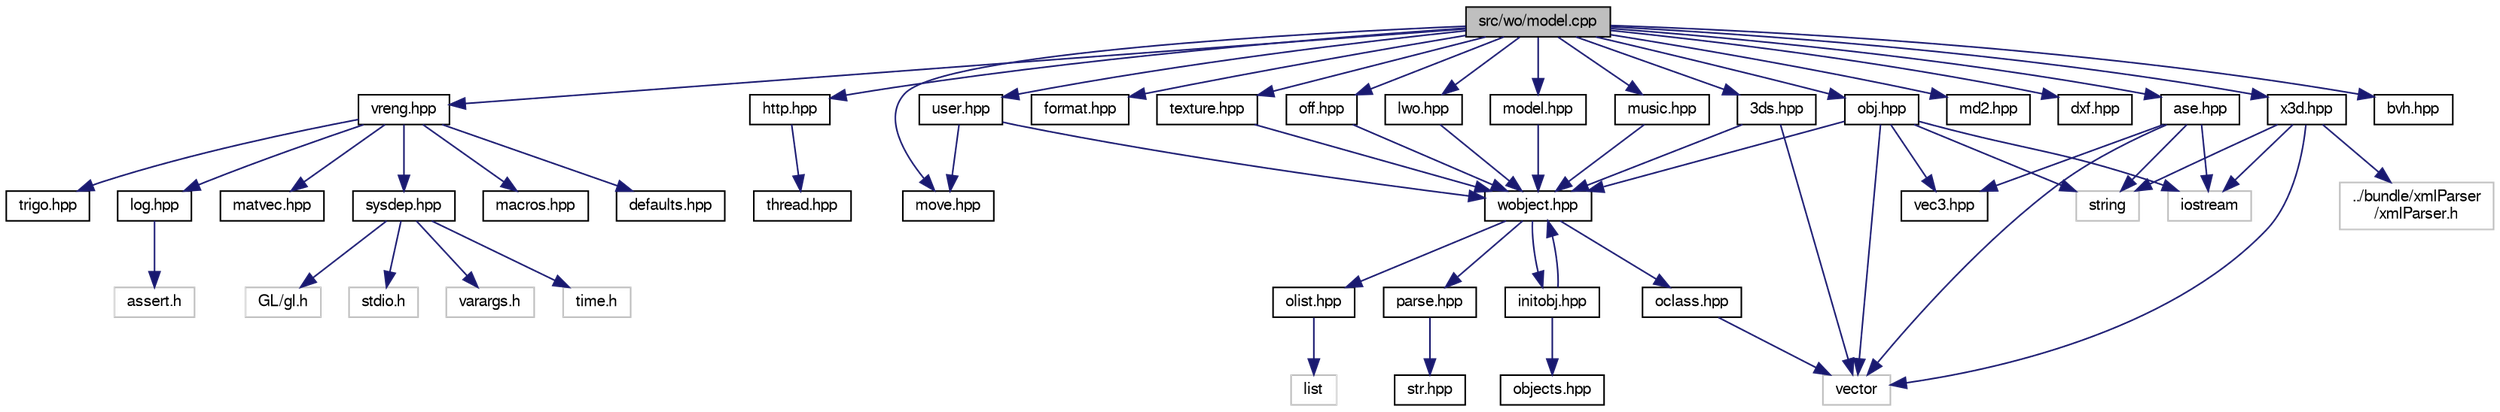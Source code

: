 digraph "src/wo/model.cpp"
{
 // LATEX_PDF_SIZE
  bgcolor="transparent";
  edge [fontname="FreeSans",fontsize="10",labelfontname="FreeSans",labelfontsize="10"];
  node [fontname="FreeSans",fontsize="10",shape=record];
  Node1 [label="src/wo/model.cpp",height=0.2,width=0.4,color="black", fillcolor="grey75", style="filled", fontcolor="black",tooltip=" "];
  Node1 -> Node2 [color="midnightblue",fontsize="10",style="solid",fontname="FreeSans"];
  Node2 [label="vreng.hpp",height=0.2,width=0.4,color="black",URL="$a00143.html",tooltip=" "];
  Node2 -> Node3 [color="midnightblue",fontsize="10",style="solid",fontname="FreeSans"];
  Node3 [label="sysdep.hpp",height=0.2,width=0.4,color="black",URL="$a00182.html",tooltip=" "];
  Node3 -> Node4 [color="midnightblue",fontsize="10",style="solid",fontname="FreeSans"];
  Node4 [label="stdio.h",height=0.2,width=0.4,color="grey75",tooltip=" "];
  Node3 -> Node5 [color="midnightblue",fontsize="10",style="solid",fontname="FreeSans"];
  Node5 [label="varargs.h",height=0.2,width=0.4,color="grey75",tooltip=" "];
  Node3 -> Node6 [color="midnightblue",fontsize="10",style="solid",fontname="FreeSans"];
  Node6 [label="time.h",height=0.2,width=0.4,color="grey75",tooltip=" "];
  Node3 -> Node7 [color="midnightblue",fontsize="10",style="solid",fontname="FreeSans"];
  Node7 [label="GL/gl.h",height=0.2,width=0.4,color="grey75",tooltip=" "];
  Node2 -> Node8 [color="midnightblue",fontsize="10",style="solid",fontname="FreeSans"];
  Node8 [label="macros.hpp",height=0.2,width=0.4,color="black",URL="$a00047.html",tooltip=" "];
  Node2 -> Node9 [color="midnightblue",fontsize="10",style="solid",fontname="FreeSans"];
  Node9 [label="defaults.hpp",height=0.2,width=0.4,color="black",URL="$a00014.html",tooltip=" "];
  Node2 -> Node10 [color="midnightblue",fontsize="10",style="solid",fontname="FreeSans"];
  Node10 [label="trigo.hpp",height=0.2,width=0.4,color="black",URL="$a00119.html",tooltip=" "];
  Node2 -> Node11 [color="midnightblue",fontsize="10",style="solid",fontname="FreeSans"];
  Node11 [label="log.hpp",height=0.2,width=0.4,color="black",URL="$a00044.html",tooltip=" "];
  Node11 -> Node12 [color="midnightblue",fontsize="10",style="solid",fontname="FreeSans"];
  Node12 [label="assert.h",height=0.2,width=0.4,color="grey75",tooltip=" "];
  Node2 -> Node13 [color="midnightblue",fontsize="10",style="solid",fontname="FreeSans"];
  Node13 [label="matvec.hpp",height=0.2,width=0.4,color="black",URL="$a00053.html",tooltip=" "];
  Node1 -> Node14 [color="midnightblue",fontsize="10",style="solid",fontname="FreeSans"];
  Node14 [label="model.hpp",height=0.2,width=0.4,color="black",URL="$a00590.html",tooltip=" "];
  Node14 -> Node15 [color="midnightblue",fontsize="10",style="solid",fontname="FreeSans"];
  Node15 [label="wobject.hpp",height=0.2,width=0.4,color="black",URL="$a00866.html",tooltip=" "];
  Node15 -> Node16 [color="midnightblue",fontsize="10",style="solid",fontname="FreeSans"];
  Node16 [label="oclass.hpp",height=0.2,width=0.4,color="black",URL="$a00626.html",tooltip=" "];
  Node16 -> Node17 [color="midnightblue",fontsize="10",style="solid",fontname="FreeSans"];
  Node17 [label="vector",height=0.2,width=0.4,color="grey75",tooltip=" "];
  Node15 -> Node18 [color="midnightblue",fontsize="10",style="solid",fontname="FreeSans"];
  Node18 [label="olist.hpp",height=0.2,width=0.4,color="black",URL="$a00632.html",tooltip=" "];
  Node18 -> Node19 [color="midnightblue",fontsize="10",style="solid",fontname="FreeSans"];
  Node19 [label="list",height=0.2,width=0.4,color="grey75",tooltip=" "];
  Node15 -> Node20 [color="midnightblue",fontsize="10",style="solid",fontname="FreeSans"];
  Node20 [label="parse.hpp",height=0.2,width=0.4,color="black",URL="$a00638.html",tooltip=" "];
  Node20 -> Node21 [color="midnightblue",fontsize="10",style="solid",fontname="FreeSans"];
  Node21 [label="str.hpp",height=0.2,width=0.4,color="black",URL="$a00179.html",tooltip=" "];
  Node15 -> Node22 [color="midnightblue",fontsize="10",style="solid",fontname="FreeSans"];
  Node22 [label="initobj.hpp",height=0.2,width=0.4,color="black",URL="$a00554.html",tooltip=" "];
  Node22 -> Node23 [color="midnightblue",fontsize="10",style="solid",fontname="FreeSans"];
  Node23 [label="objects.hpp",height=0.2,width=0.4,color="black",URL="$a00620.html",tooltip=" "];
  Node22 -> Node15 [color="midnightblue",fontsize="10",style="solid",fontname="FreeSans"];
  Node1 -> Node24 [color="midnightblue",fontsize="10",style="solid",fontname="FreeSans"];
  Node24 [label="move.hpp",height=0.2,width=0.4,color="black",URL="$a00596.html",tooltip=" "];
  Node1 -> Node25 [color="midnightblue",fontsize="10",style="solid",fontname="FreeSans"];
  Node25 [label="http.hpp",height=0.2,width=0.4,color="black",URL="$a00038.html",tooltip=" "];
  Node25 -> Node26 [color="midnightblue",fontsize="10",style="solid",fontname="FreeSans"];
  Node26 [label="thread.hpp",height=0.2,width=0.4,color="black",URL="$a00188.html",tooltip=" "];
  Node1 -> Node27 [color="midnightblue",fontsize="10",style="solid",fontname="FreeSans"];
  Node27 [label="format.hpp",height=0.2,width=0.4,color="black",URL="$a00032.html",tooltip=" "];
  Node1 -> Node28 [color="midnightblue",fontsize="10",style="solid",fontname="FreeSans"];
  Node28 [label="music.hpp",height=0.2,width=0.4,color="black",URL="$a00608.html",tooltip=" "];
  Node28 -> Node15 [color="midnightblue",fontsize="10",style="solid",fontname="FreeSans"];
  Node1 -> Node29 [color="midnightblue",fontsize="10",style="solid",fontname="FreeSans"];
  Node29 [label="texture.hpp",height=0.2,width=0.4,color="black",URL="$a01070.html",tooltip=" "];
  Node29 -> Node15 [color="midnightblue",fontsize="10",style="solid",fontname="FreeSans"];
  Node1 -> Node30 [color="midnightblue",fontsize="10",style="solid",fontname="FreeSans"];
  Node30 [label="user.hpp",height=0.2,width=0.4,color="black",URL="$a00788.html",tooltip=" "];
  Node30 -> Node15 [color="midnightblue",fontsize="10",style="solid",fontname="FreeSans"];
  Node30 -> Node24 [color="midnightblue",fontsize="10",style="solid",fontname="FreeSans"];
  Node1 -> Node31 [color="midnightblue",fontsize="10",style="solid",fontname="FreeSans"];
  Node31 [label="lwo.hpp",height=0.2,width=0.4,color="black",URL="$a01178.html",tooltip=" "];
  Node31 -> Node15 [color="midnightblue",fontsize="10",style="solid",fontname="FreeSans"];
  Node1 -> Node32 [color="midnightblue",fontsize="10",style="solid",fontname="FreeSans"];
  Node32 [label="3ds.hpp",height=0.2,width=0.4,color="black",URL="$a01094.html",tooltip=" "];
  Node32 -> Node15 [color="midnightblue",fontsize="10",style="solid",fontname="FreeSans"];
  Node32 -> Node17 [color="midnightblue",fontsize="10",style="solid",fontname="FreeSans"];
  Node1 -> Node33 [color="midnightblue",fontsize="10",style="solid",fontname="FreeSans"];
  Node33 [label="ase.hpp",height=0.2,width=0.4,color="black",URL="$a01100.html",tooltip=" "];
  Node33 -> Node34 [color="midnightblue",fontsize="10",style="solid",fontname="FreeSans"];
  Node34 [label="iostream",height=0.2,width=0.4,color="grey75",tooltip=" "];
  Node33 -> Node35 [color="midnightblue",fontsize="10",style="solid",fontname="FreeSans"];
  Node35 [label="string",height=0.2,width=0.4,color="grey75",tooltip=" "];
  Node33 -> Node17 [color="midnightblue",fontsize="10",style="solid",fontname="FreeSans"];
  Node33 -> Node36 [color="midnightblue",fontsize="10",style="solid",fontname="FreeSans"];
  Node36 [label="vec3.hpp",height=0.2,width=0.4,color="black",URL="$a01214.html",tooltip=" "];
  Node1 -> Node37 [color="midnightblue",fontsize="10",style="solid",fontname="FreeSans"];
  Node37 [label="obj.hpp",height=0.2,width=0.4,color="black",URL="$a01196.html",tooltip=" "];
  Node37 -> Node34 [color="midnightblue",fontsize="10",style="solid",fontname="FreeSans"];
  Node37 -> Node35 [color="midnightblue",fontsize="10",style="solid",fontname="FreeSans"];
  Node37 -> Node17 [color="midnightblue",fontsize="10",style="solid",fontname="FreeSans"];
  Node37 -> Node15 [color="midnightblue",fontsize="10",style="solid",fontname="FreeSans"];
  Node37 -> Node36 [color="midnightblue",fontsize="10",style="solid",fontname="FreeSans"];
  Node1 -> Node38 [color="midnightblue",fontsize="10",style="solid",fontname="FreeSans"];
  Node38 [label="md2.hpp",height=0.2,width=0.4,color="black",URL="$a01190.html",tooltip=" "];
  Node1 -> Node39 [color="midnightblue",fontsize="10",style="solid",fontname="FreeSans"];
  Node39 [label="dxf.hpp",height=0.2,width=0.4,color="black",URL="$a01163.html",tooltip=" "];
  Node1 -> Node40 [color="midnightblue",fontsize="10",style="solid",fontname="FreeSans"];
  Node40 [label="off.hpp",height=0.2,width=0.4,color="black",URL="$a01202.html",tooltip=" "];
  Node40 -> Node15 [color="midnightblue",fontsize="10",style="solid",fontname="FreeSans"];
  Node1 -> Node41 [color="midnightblue",fontsize="10",style="solid",fontname="FreeSans"];
  Node41 [label="x3d.hpp",height=0.2,width=0.4,color="black",URL="$a01220.html",tooltip=" "];
  Node41 -> Node34 [color="midnightblue",fontsize="10",style="solid",fontname="FreeSans"];
  Node41 -> Node35 [color="midnightblue",fontsize="10",style="solid",fontname="FreeSans"];
  Node41 -> Node17 [color="midnightblue",fontsize="10",style="solid",fontname="FreeSans"];
  Node41 -> Node42 [color="midnightblue",fontsize="10",style="solid",fontname="FreeSans"];
  Node42 [label="../bundle/xmlParser\l/xmlParser.h",height=0.2,width=0.4,color="grey75",tooltip=" "];
  Node1 -> Node43 [color="midnightblue",fontsize="10",style="solid",fontname="FreeSans"];
  Node43 [label="bvh.hpp",height=0.2,width=0.4,color="black",URL="$a01157.html",tooltip=" "];
}
